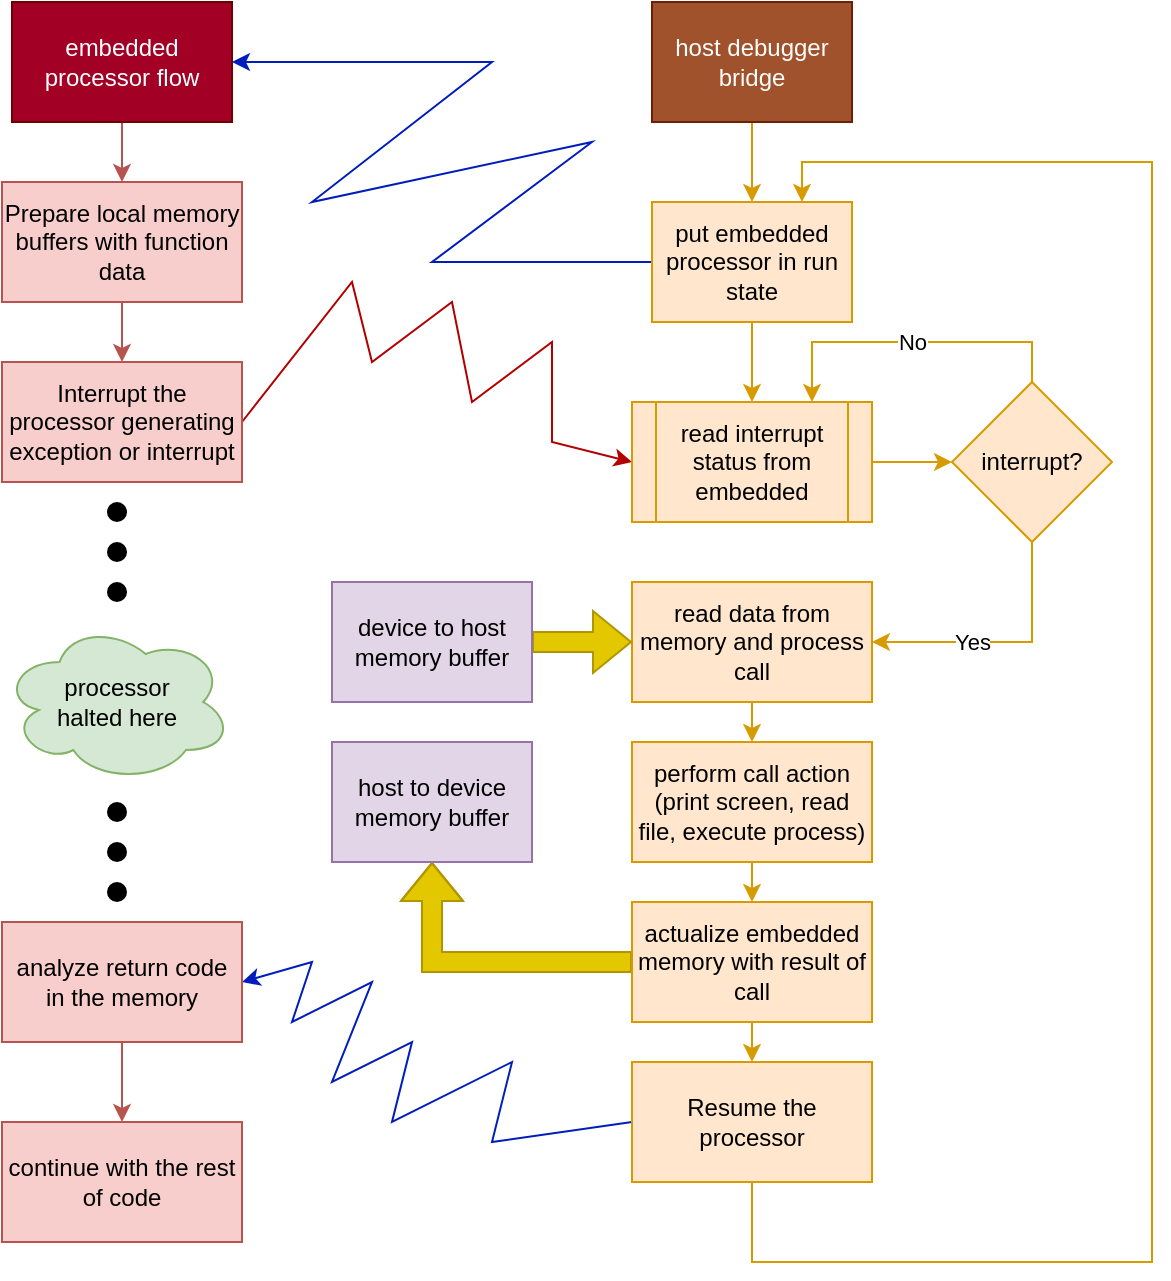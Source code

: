 <mxfile version="13.4.5" type="device"><diagram id="KFz6eQL8vd33G5muoCXt" name="Page-1"><mxGraphModel dx="812" dy="541" grid="1" gridSize="10" guides="1" tooltips="1" connect="1" arrows="1" fold="1" page="1" pageScale="1" pageWidth="700" pageHeight="700" math="0" shadow="0"><root><mxCell id="0"/><mxCell id="1" parent="0"/><mxCell id="LuiEleDm3bHus8WEERm7-50" style="edgeStyle=none;rounded=0;orthogonalLoop=1;jettySize=auto;html=1;exitX=0.5;exitY=1;exitDx=0;exitDy=0;entryX=0.5;entryY=0;entryDx=0;entryDy=0;fillColor=#f8cecc;strokeColor=#b85450;" edge="1" parent="1" source="LuiEleDm3bHus8WEERm7-1" target="2"><mxGeometry relative="1" as="geometry"/></mxCell><mxCell id="LuiEleDm3bHus8WEERm7-1" value="embedded processor flow" style="rounded=0;whiteSpace=wrap;html=1;fillColor=#a20025;strokeColor=#6F0000;fontColor=#ffffff;" vertex="1" parent="1"><mxGeometry x="100" y="30" width="110" height="60" as="geometry"/></mxCell><mxCell id="LuiEleDm3bHus8WEERm7-4" value="" style="edgeStyle=orthogonalEdgeStyle;rounded=0;orthogonalLoop=1;jettySize=auto;html=1;fillColor=#f8cecc;strokeColor=#b85450;" edge="1" parent="1" source="2" target="LuiEleDm3bHus8WEERm7-3"><mxGeometry relative="1" as="geometry"/></mxCell><mxCell id="2" value="Prepare local memory buffers with function data" style="whiteSpace=wrap;html=1;rounded=0;fillColor=#f8cecc;strokeColor=#b85450;" vertex="1" parent="1"><mxGeometry x="95" y="120" width="120" height="60" as="geometry"/></mxCell><mxCell id="LuiEleDm3bHus8WEERm7-37" style="edgeStyle=none;rounded=0;orthogonalLoop=1;jettySize=auto;html=1;exitX=1;exitY=0.5;exitDx=0;exitDy=0;entryX=0;entryY=0.5;entryDx=0;entryDy=0;fillColor=#e51400;strokeColor=#B20000;" edge="1" parent="1" source="LuiEleDm3bHus8WEERm7-3" target="LuiEleDm3bHus8WEERm7-13"><mxGeometry relative="1" as="geometry"><mxPoint x="340" y="200" as="targetPoint"/><Array as="points"><mxPoint x="270" y="170"/><mxPoint x="280" y="210"/><mxPoint x="320" y="180"/><mxPoint x="330" y="230"/><mxPoint x="370" y="200"/><mxPoint x="370" y="250"/></Array></mxGeometry></mxCell><mxCell id="LuiEleDm3bHus8WEERm7-3" value="Interrupt the processor generating exception or interrupt" style="whiteSpace=wrap;html=1;rounded=0;fillColor=#f8cecc;strokeColor=#b85450;" vertex="1" parent="1"><mxGeometry x="95" y="210" width="120" height="60" as="geometry"/></mxCell><mxCell id="LuiEleDm3bHus8WEERm7-5" value="processor&lt;br&gt;halted here" style="ellipse;shape=cloud;whiteSpace=wrap;html=1;fillColor=#d5e8d4;strokeColor=#82b366;" vertex="1" parent="1"><mxGeometry x="95" y="340" width="115" height="80" as="geometry"/></mxCell><mxCell id="LuiEleDm3bHus8WEERm7-8" value="" style="edgeStyle=orthogonalEdgeStyle;rounded=0;orthogonalLoop=1;jettySize=auto;html=1;fillColor=#ffe6cc;strokeColor=#d79b00;" edge="1" parent="1" source="LuiEleDm3bHus8WEERm7-6" target="LuiEleDm3bHus8WEERm7-7"><mxGeometry relative="1" as="geometry"/></mxCell><mxCell id="LuiEleDm3bHus8WEERm7-6" value="host debugger bridge" style="rounded=0;whiteSpace=wrap;html=1;fillColor=#a0522d;strokeColor=#6D1F00;fontColor=#ffffff;" vertex="1" parent="1"><mxGeometry x="420" y="30" width="100" height="60" as="geometry"/></mxCell><mxCell id="LuiEleDm3bHus8WEERm7-12" style="edgeStyle=none;rounded=0;orthogonalLoop=1;jettySize=auto;html=1;exitX=0;exitY=0.5;exitDx=0;exitDy=0;entryX=1;entryY=0.5;entryDx=0;entryDy=0;fillColor=#0050ef;strokeColor=#001DBC;" edge="1" parent="1" source="LuiEleDm3bHus8WEERm7-7" target="LuiEleDm3bHus8WEERm7-1"><mxGeometry relative="1" as="geometry"><Array as="points"><mxPoint x="310" y="160"/><mxPoint x="390" y="100"/><mxPoint x="250" y="130"/><mxPoint x="340" y="60"/></Array></mxGeometry></mxCell><mxCell id="LuiEleDm3bHus8WEERm7-14" style="edgeStyle=none;rounded=0;orthogonalLoop=1;jettySize=auto;html=1;exitX=0.5;exitY=1;exitDx=0;exitDy=0;entryX=0.5;entryY=0;entryDx=0;entryDy=0;fillColor=#ffe6cc;strokeColor=#d79b00;" edge="1" parent="1" source="LuiEleDm3bHus8WEERm7-7" target="LuiEleDm3bHus8WEERm7-13"><mxGeometry relative="1" as="geometry"/></mxCell><mxCell id="LuiEleDm3bHus8WEERm7-7" value="put embedded processor in run state" style="whiteSpace=wrap;html=1;rounded=0;fillColor=#ffe6cc;strokeColor=#d79b00;" vertex="1" parent="1"><mxGeometry x="420" y="130" width="100" height="60" as="geometry"/></mxCell><mxCell id="LuiEleDm3bHus8WEERm7-19" style="edgeStyle=none;rounded=0;orthogonalLoop=1;jettySize=auto;html=1;exitX=1;exitY=0.5;exitDx=0;exitDy=0;entryX=0;entryY=0.5;entryDx=0;entryDy=0;fillColor=#ffe6cc;strokeColor=#d79b00;" edge="1" parent="1" source="LuiEleDm3bHus8WEERm7-13" target="LuiEleDm3bHus8WEERm7-17"><mxGeometry relative="1" as="geometry"/></mxCell><mxCell id="LuiEleDm3bHus8WEERm7-13" value="read interrupt status from embedded" style="shape=process;whiteSpace=wrap;html=1;backgroundOutline=1;fillColor=#ffe6cc;strokeColor=#d79b00;" vertex="1" parent="1"><mxGeometry x="410" y="230" width="120" height="60" as="geometry"/></mxCell><mxCell id="LuiEleDm3bHus8WEERm7-22" value="No" style="edgeStyle=none;rounded=0;orthogonalLoop=1;jettySize=auto;html=1;exitX=0.5;exitY=0;exitDx=0;exitDy=0;entryX=0.75;entryY=0;entryDx=0;entryDy=0;fillColor=#ffe6cc;strokeColor=#d79b00;" edge="1" parent="1" source="LuiEleDm3bHus8WEERm7-17" target="LuiEleDm3bHus8WEERm7-13"><mxGeometry relative="1" as="geometry"><Array as="points"><mxPoint x="610" y="200"/><mxPoint x="500" y="200"/></Array></mxGeometry></mxCell><mxCell id="LuiEleDm3bHus8WEERm7-30" value="Yes" style="edgeStyle=none;rounded=0;orthogonalLoop=1;jettySize=auto;html=1;exitX=0.5;exitY=1;exitDx=0;exitDy=0;entryX=1;entryY=0.5;entryDx=0;entryDy=0;fillColor=#ffe6cc;strokeColor=#d79b00;" edge="1" parent="1" source="LuiEleDm3bHus8WEERm7-17" target="LuiEleDm3bHus8WEERm7-20"><mxGeometry x="0.231" relative="1" as="geometry"><Array as="points"><mxPoint x="610" y="350"/></Array><mxPoint as="offset"/></mxGeometry></mxCell><mxCell id="LuiEleDm3bHus8WEERm7-17" value="interrupt?" style="rhombus;whiteSpace=wrap;html=1;fillColor=#ffe6cc;strokeColor=#d79b00;" vertex="1" parent="1"><mxGeometry x="570" y="220" width="80" height="80" as="geometry"/></mxCell><mxCell id="LuiEleDm3bHus8WEERm7-24" value="" style="edgeStyle=none;rounded=0;orthogonalLoop=1;jettySize=auto;html=1;fillColor=#ffe6cc;strokeColor=#d79b00;" edge="1" parent="1" source="LuiEleDm3bHus8WEERm7-20" target="LuiEleDm3bHus8WEERm7-23"><mxGeometry relative="1" as="geometry"/></mxCell><mxCell id="LuiEleDm3bHus8WEERm7-20" value="read data from memory and process call" style="whiteSpace=wrap;html=1;fillColor=#ffe6cc;strokeColor=#d79b00;" vertex="1" parent="1"><mxGeometry x="410" y="320" width="120" height="60" as="geometry"/></mxCell><mxCell id="LuiEleDm3bHus8WEERm7-26" value="" style="edgeStyle=none;rounded=0;orthogonalLoop=1;jettySize=auto;html=1;fillColor=#ffe6cc;strokeColor=#d79b00;" edge="1" parent="1" source="LuiEleDm3bHus8WEERm7-23" target="LuiEleDm3bHus8WEERm7-25"><mxGeometry relative="1" as="geometry"/></mxCell><mxCell id="LuiEleDm3bHus8WEERm7-23" value="perform call action (print screen, read file, execute process)" style="whiteSpace=wrap;html=1;fillColor=#ffe6cc;strokeColor=#d79b00;" vertex="1" parent="1"><mxGeometry x="410" y="400" width="120" height="60" as="geometry"/></mxCell><mxCell id="LuiEleDm3bHus8WEERm7-28" value="" style="edgeStyle=none;rounded=0;orthogonalLoop=1;jettySize=auto;html=1;fillColor=#ffe6cc;strokeColor=#d79b00;" edge="1" parent="1" source="LuiEleDm3bHus8WEERm7-25" target="LuiEleDm3bHus8WEERm7-27"><mxGeometry relative="1" as="geometry"/></mxCell><mxCell id="LuiEleDm3bHus8WEERm7-41" style="edgeStyle=orthogonalEdgeStyle;shape=flexArrow;curved=1;rounded=0;orthogonalLoop=1;jettySize=auto;html=1;exitX=0;exitY=0.5;exitDx=0;exitDy=0;entryX=0.5;entryY=1;entryDx=0;entryDy=0;fillColor=#e3c800;strokeColor=#B09500;" edge="1" parent="1" source="LuiEleDm3bHus8WEERm7-25" target="LuiEleDm3bHus8WEERm7-36"><mxGeometry relative="1" as="geometry"/></mxCell><mxCell id="LuiEleDm3bHus8WEERm7-25" value="actualize embedded memory with result of call" style="whiteSpace=wrap;html=1;fillColor=#ffe6cc;strokeColor=#d79b00;" vertex="1" parent="1"><mxGeometry x="410" y="480" width="120" height="60" as="geometry"/></mxCell><mxCell id="LuiEleDm3bHus8WEERm7-29" style="edgeStyle=none;rounded=0;orthogonalLoop=1;jettySize=auto;html=1;exitX=0.5;exitY=1;exitDx=0;exitDy=0;entryX=0.75;entryY=0;entryDx=0;entryDy=0;fillColor=#ffe6cc;strokeColor=#d79b00;" edge="1" parent="1" source="LuiEleDm3bHus8WEERm7-27" target="LuiEleDm3bHus8WEERm7-7"><mxGeometry relative="1" as="geometry"><Array as="points"><mxPoint x="470" y="660"/><mxPoint x="670" y="660"/><mxPoint x="670" y="110"/><mxPoint x="495" y="110"/></Array></mxGeometry></mxCell><mxCell id="LuiEleDm3bHus8WEERm7-34" style="edgeStyle=none;rounded=0;orthogonalLoop=1;jettySize=auto;html=1;exitX=0;exitY=0.5;exitDx=0;exitDy=0;entryX=1;entryY=0.5;entryDx=0;entryDy=0;fillColor=#0050ef;strokeColor=#001DBC;" edge="1" parent="1" source="LuiEleDm3bHus8WEERm7-27" target="LuiEleDm3bHus8WEERm7-31"><mxGeometry relative="1" as="geometry"><Array as="points"><mxPoint x="340" y="600"/><mxPoint x="350" y="560"/><mxPoint x="290" y="590"/><mxPoint x="300" y="550"/><mxPoint x="260" y="570"/><mxPoint x="280" y="520"/><mxPoint x="240" y="540"/><mxPoint x="250" y="510"/></Array></mxGeometry></mxCell><mxCell id="LuiEleDm3bHus8WEERm7-27" value="Resume the processor" style="whiteSpace=wrap;html=1;fillColor=#ffe6cc;strokeColor=#d79b00;" vertex="1" parent="1"><mxGeometry x="410" y="560" width="120" height="60" as="geometry"/></mxCell><mxCell id="LuiEleDm3bHus8WEERm7-33" style="edgeStyle=none;rounded=0;orthogonalLoop=1;jettySize=auto;html=1;exitX=0.5;exitY=1;exitDx=0;exitDy=0;entryX=0.5;entryY=0;entryDx=0;entryDy=0;fillColor=#f8cecc;strokeColor=#b85450;" edge="1" parent="1" source="LuiEleDm3bHus8WEERm7-31" target="LuiEleDm3bHus8WEERm7-32"><mxGeometry relative="1" as="geometry"/></mxCell><mxCell id="LuiEleDm3bHus8WEERm7-31" value="analyze return code in the memory" style="whiteSpace=wrap;html=1;rounded=0;fillColor=#f8cecc;strokeColor=#b85450;" vertex="1" parent="1"><mxGeometry x="95" y="490" width="120" height="60" as="geometry"/></mxCell><mxCell id="LuiEleDm3bHus8WEERm7-32" value="continue with the rest of code" style="whiteSpace=wrap;html=1;rounded=0;fillColor=#f8cecc;strokeColor=#b85450;" vertex="1" parent="1"><mxGeometry x="95" y="590" width="120" height="60" as="geometry"/></mxCell><mxCell id="LuiEleDm3bHus8WEERm7-42" style="edgeStyle=orthogonalEdgeStyle;shape=flexArrow;curved=1;rounded=0;orthogonalLoop=1;jettySize=auto;html=1;exitX=1;exitY=0.5;exitDx=0;exitDy=0;entryX=0;entryY=0.5;entryDx=0;entryDy=0;fillColor=#e3c800;strokeColor=#B09500;" edge="1" parent="1" source="LuiEleDm3bHus8WEERm7-35" target="LuiEleDm3bHus8WEERm7-20"><mxGeometry relative="1" as="geometry"/></mxCell><mxCell id="LuiEleDm3bHus8WEERm7-35" value="device to host memory buffer" style="rounded=0;whiteSpace=wrap;html=1;fillColor=#e1d5e7;strokeColor=#9673a6;" vertex="1" parent="1"><mxGeometry x="260" y="320" width="100" height="60" as="geometry"/></mxCell><mxCell id="LuiEleDm3bHus8WEERm7-36" value="host to device memory buffer" style="rounded=0;whiteSpace=wrap;html=1;fillColor=#e1d5e7;strokeColor=#9673a6;" vertex="1" parent="1"><mxGeometry x="260" y="400" width="100" height="60" as="geometry"/></mxCell><mxCell id="LuiEleDm3bHus8WEERm7-44" value="" style="ellipse;whiteSpace=wrap;html=1;aspect=fixed;strokeColor=none;fillColor=#000000;" vertex="1" parent="1"><mxGeometry x="147.5" y="280" width="10" height="10" as="geometry"/></mxCell><mxCell id="LuiEleDm3bHus8WEERm7-45" value="" style="ellipse;whiteSpace=wrap;html=1;aspect=fixed;strokeColor=none;fillColor=#000000;" vertex="1" parent="1"><mxGeometry x="147.5" y="300" width="10" height="10" as="geometry"/></mxCell><mxCell id="LuiEleDm3bHus8WEERm7-46" value="" style="ellipse;whiteSpace=wrap;html=1;aspect=fixed;strokeColor=none;fillColor=#000000;" vertex="1" parent="1"><mxGeometry x="147.5" y="320" width="10" height="10" as="geometry"/></mxCell><mxCell id="LuiEleDm3bHus8WEERm7-47" value="" style="ellipse;whiteSpace=wrap;html=1;aspect=fixed;strokeColor=none;fillColor=#000000;" vertex="1" parent="1"><mxGeometry x="147.5" y="430" width="10" height="10" as="geometry"/></mxCell><mxCell id="LuiEleDm3bHus8WEERm7-48" value="" style="ellipse;whiteSpace=wrap;html=1;aspect=fixed;strokeColor=none;fillColor=#000000;" vertex="1" parent="1"><mxGeometry x="147.5" y="450" width="10" height="10" as="geometry"/></mxCell><mxCell id="LuiEleDm3bHus8WEERm7-49" value="" style="ellipse;whiteSpace=wrap;html=1;aspect=fixed;strokeColor=none;fillColor=#000000;" vertex="1" parent="1"><mxGeometry x="147.5" y="470" width="10" height="10" as="geometry"/></mxCell></root></mxGraphModel></diagram></mxfile>